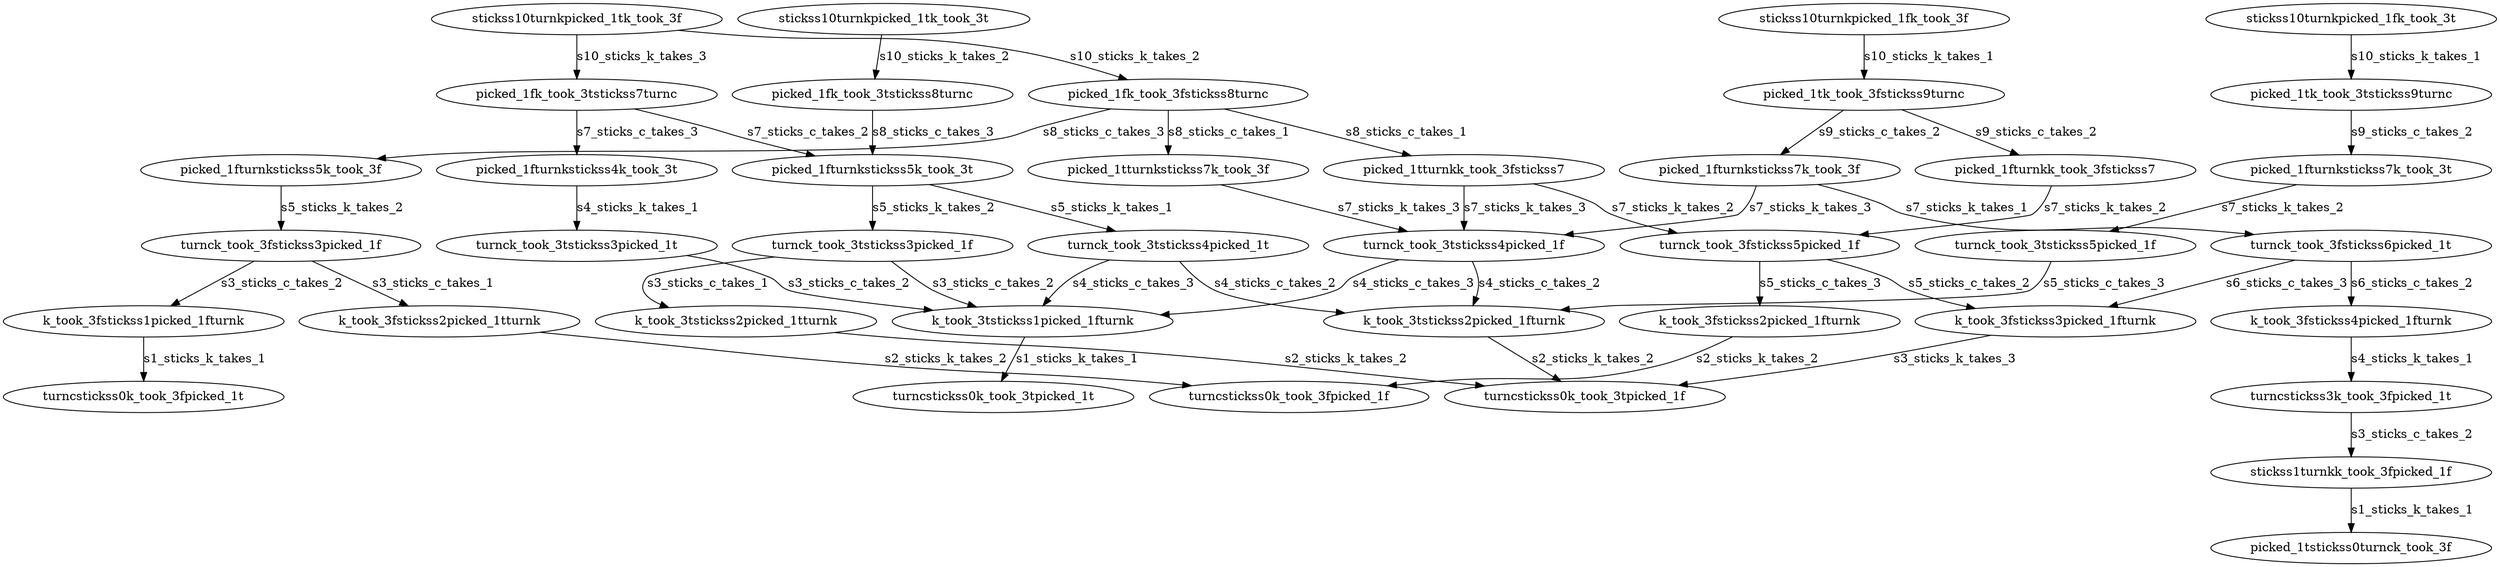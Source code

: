 digraph example1 {k_took_3fstickss1picked_1fturnk[label="k_took_3fstickss1picked_1fturnk"]; k_took_3fstickss2picked_1fturnk[label="k_took_3fstickss2picked_1fturnk"]; k_took_3fstickss2picked_1tturnk[label="k_took_3fstickss2picked_1tturnk"]; k_took_3fstickss3picked_1fturnk[label="k_took_3fstickss3picked_1fturnk"]; k_took_3fstickss4picked_1fturnk[label="k_took_3fstickss4picked_1fturnk"]; k_took_3tstickss1picked_1fturnk[label="k_took_3tstickss1picked_1fturnk"]; k_took_3tstickss2picked_1fturnk[label="k_took_3tstickss2picked_1fturnk"]; k_took_3tstickss2picked_1tturnk[label="k_took_3tstickss2picked_1tturnk"]; picked_1fk_took_3fstickss8turnc[label="picked_1fk_took_3fstickss8turnc"]; picked_1fk_took_3tstickss7turnc[label="picked_1fk_took_3tstickss7turnc"]; picked_1fk_took_3tstickss8turnc[label="picked_1fk_took_3tstickss8turnc"]; picked_1fturnkk_took_3fstickss7[label="picked_1fturnkk_took_3fstickss7"]; picked_1fturnkstickss4k_took_3t[label="picked_1fturnkstickss4k_took_3t"]; picked_1fturnkstickss5k_took_3f[label="picked_1fturnkstickss5k_took_3f"]; picked_1fturnkstickss5k_took_3t[label="picked_1fturnkstickss5k_took_3t"]; picked_1fturnkstickss7k_took_3f[label="picked_1fturnkstickss7k_took_3f"]; picked_1fturnkstickss7k_took_3t[label="picked_1fturnkstickss7k_took_3t"]; picked_1tk_took_3fstickss9turnc[label="picked_1tk_took_3fstickss9turnc"]; picked_1tk_took_3tstickss9turnc[label="picked_1tk_took_3tstickss9turnc"]; picked_1tstickss0turnck_took_3f[label="picked_1tstickss0turnck_took_3f"]; picked_1tturnkk_took_3fstickss7[label="picked_1tturnkk_took_3fstickss7"]; picked_1tturnkstickss7k_took_3f[label="picked_1tturnkstickss7k_took_3f"]; stickss1turnkk_took_3fpicked_1f[label="stickss1turnkk_took_3fpicked_1f"]; stickss10turnkpicked_1fk_took_3f[label="stickss10turnkpicked_1fk_took_3f"]; stickss10turnkpicked_1fk_took_3t[label="stickss10turnkpicked_1fk_took_3t"]; stickss10turnkpicked_1tk_took_3f[label="stickss10turnkpicked_1tk_took_3f"]; stickss10turnkpicked_1tk_took_3t[label="stickss10turnkpicked_1tk_took_3t"]; turnck_took_3fstickss3picked_1f[label="turnck_took_3fstickss3picked_1f"]; turnck_took_3fstickss5picked_1f[label="turnck_took_3fstickss5picked_1f"]; turnck_took_3fstickss6picked_1t[label="turnck_took_3fstickss6picked_1t"]; turnck_took_3tstickss3picked_1f[label="turnck_took_3tstickss3picked_1f"]; turnck_took_3tstickss3picked_1t[label="turnck_took_3tstickss3picked_1t"]; turnck_took_3tstickss4picked_1f[label="turnck_took_3tstickss4picked_1f"]; turnck_took_3tstickss4picked_1t[label="turnck_took_3tstickss4picked_1t"]; turnck_took_3tstickss5picked_1f[label="turnck_took_3tstickss5picked_1f"]; turncstickss0k_took_3fpicked_1f[label="turncstickss0k_took_3fpicked_1f"]; turncstickss0k_took_3fpicked_1t[label="turncstickss0k_took_3fpicked_1t"]; turncstickss0k_took_3tpicked_1f[label="turncstickss0k_took_3tpicked_1f"]; turncstickss0k_took_3tpicked_1t[label="turncstickss0k_took_3tpicked_1t"]; turncstickss3k_took_3fpicked_1t[label="turncstickss3k_took_3fpicked_1t"]; k_took_3fstickss1picked_1fturnk -> turncstickss0k_took_3fpicked_1t[label="s1_sticks_k_takes_1"]; k_took_3fstickss2picked_1fturnk -> turncstickss0k_took_3fpicked_1f[label="s2_sticks_k_takes_2"]; k_took_3fstickss2picked_1tturnk -> turncstickss0k_took_3fpicked_1f[label="s2_sticks_k_takes_2"]; k_took_3fstickss3picked_1fturnk -> turncstickss0k_took_3tpicked_1f[label="s3_sticks_k_takes_3"]; k_took_3fstickss4picked_1fturnk -> turncstickss3k_took_3fpicked_1t[label="s4_sticks_k_takes_1"]; k_took_3tstickss1picked_1fturnk -> turncstickss0k_took_3tpicked_1t[label="s1_sticks_k_takes_1"]; k_took_3tstickss2picked_1fturnk -> turncstickss0k_took_3tpicked_1f[label="s2_sticks_k_takes_2"]; k_took_3tstickss2picked_1tturnk -> turncstickss0k_took_3tpicked_1f[label="s2_sticks_k_takes_2"]; picked_1fk_took_3fstickss8turnc -> picked_1fturnkstickss5k_took_3f[label="s8_sticks_c_takes_3"]; picked_1fk_took_3fstickss8turnc -> picked_1tturnkk_took_3fstickss7[label="s8_sticks_c_takes_1"]; picked_1fk_took_3fstickss8turnc -> picked_1tturnkstickss7k_took_3f[label="s8_sticks_c_takes_1"]; picked_1fk_took_3tstickss7turnc -> picked_1fturnkstickss4k_took_3t[label="s7_sticks_c_takes_3"]; picked_1fk_took_3tstickss7turnc -> picked_1fturnkstickss5k_took_3t[label="s7_sticks_c_takes_2"]; picked_1fk_took_3tstickss8turnc -> picked_1fturnkstickss5k_took_3t[label="s8_sticks_c_takes_3"]; picked_1fturnkk_took_3fstickss7 -> turnck_took_3fstickss5picked_1f[label="s7_sticks_k_takes_2"]; picked_1fturnkstickss4k_took_3t -> turnck_took_3tstickss3picked_1t[label="s4_sticks_k_takes_1"]; picked_1fturnkstickss5k_took_3f -> turnck_took_3fstickss3picked_1f[label="s5_sticks_k_takes_2"]; picked_1fturnkstickss5k_took_3t -> turnck_took_3tstickss3picked_1f[label="s5_sticks_k_takes_2"]; picked_1fturnkstickss5k_took_3t -> turnck_took_3tstickss4picked_1t[label="s5_sticks_k_takes_1"]; picked_1fturnkstickss7k_took_3f -> turnck_took_3fstickss6picked_1t[label="s7_sticks_k_takes_1"]; picked_1fturnkstickss7k_took_3f -> turnck_took_3tstickss4picked_1f[label="s7_sticks_k_takes_3"]; picked_1fturnkstickss7k_took_3t -> turnck_took_3tstickss5picked_1f[label="s7_sticks_k_takes_2"]; picked_1tk_took_3fstickss9turnc -> picked_1fturnkk_took_3fstickss7[label="s9_sticks_c_takes_2"]; picked_1tk_took_3fstickss9turnc -> picked_1fturnkstickss7k_took_3f[label="s9_sticks_c_takes_2"]; picked_1tk_took_3tstickss9turnc -> picked_1fturnkstickss7k_took_3t[label="s9_sticks_c_takes_2"]; picked_1tturnkk_took_3fstickss7 -> turnck_took_3fstickss5picked_1f[label="s7_sticks_k_takes_2"]; picked_1tturnkk_took_3fstickss7 -> turnck_took_3tstickss4picked_1f[label="s7_sticks_k_takes_3"]; picked_1tturnkstickss7k_took_3f -> turnck_took_3tstickss4picked_1f[label="s7_sticks_k_takes_3"]; stickss1turnkk_took_3fpicked_1f -> picked_1tstickss0turnck_took_3f[label="s1_sticks_k_takes_1"]; stickss10turnkpicked_1fk_took_3f -> picked_1tk_took_3fstickss9turnc[label="s10_sticks_k_takes_1"]; stickss10turnkpicked_1fk_took_3t -> picked_1tk_took_3tstickss9turnc[label="s10_sticks_k_takes_1"]; stickss10turnkpicked_1tk_took_3f -> picked_1fk_took_3fstickss8turnc[label="s10_sticks_k_takes_2"]; stickss10turnkpicked_1tk_took_3f -> picked_1fk_took_3tstickss7turnc[label="s10_sticks_k_takes_3"]; stickss10turnkpicked_1tk_took_3t -> picked_1fk_took_3tstickss8turnc[label="s10_sticks_k_takes_2"]; turnck_took_3fstickss3picked_1f -> k_took_3fstickss1picked_1fturnk[label="s3_sticks_c_takes_2"]; turnck_took_3fstickss3picked_1f -> k_took_3fstickss2picked_1tturnk[label="s3_sticks_c_takes_1"]; turnck_took_3fstickss5picked_1f -> k_took_3fstickss2picked_1fturnk[label="s5_sticks_c_takes_3"]; turnck_took_3fstickss5picked_1f -> k_took_3fstickss3picked_1fturnk[label="s5_sticks_c_takes_2"]; turnck_took_3fstickss6picked_1t -> k_took_3fstickss3picked_1fturnk[label="s6_sticks_c_takes_3"]; turnck_took_3fstickss6picked_1t -> k_took_3fstickss4picked_1fturnk[label="s6_sticks_c_takes_2"]; turnck_took_3tstickss3picked_1f -> k_took_3tstickss1picked_1fturnk[label="s3_sticks_c_takes_2"]; turnck_took_3tstickss3picked_1f -> k_took_3tstickss2picked_1tturnk[label="s3_sticks_c_takes_1"]; turnck_took_3tstickss3picked_1t -> k_took_3tstickss1picked_1fturnk[label="s3_sticks_c_takes_2"]; turnck_took_3tstickss4picked_1f -> k_took_3tstickss1picked_1fturnk[label="s4_sticks_c_takes_3"]; turnck_took_3tstickss4picked_1f -> k_took_3tstickss2picked_1fturnk[label="s4_sticks_c_takes_2"]; turnck_took_3tstickss4picked_1t -> k_took_3tstickss1picked_1fturnk[label="s4_sticks_c_takes_3"]; turnck_took_3tstickss4picked_1t -> k_took_3tstickss2picked_1fturnk[label="s4_sticks_c_takes_2"]; turnck_took_3tstickss5picked_1f -> k_took_3tstickss2picked_1fturnk[label="s5_sticks_c_takes_3"]; turncstickss3k_took_3fpicked_1t -> stickss1turnkk_took_3fpicked_1f[label="s3_sticks_c_takes_2"]; }